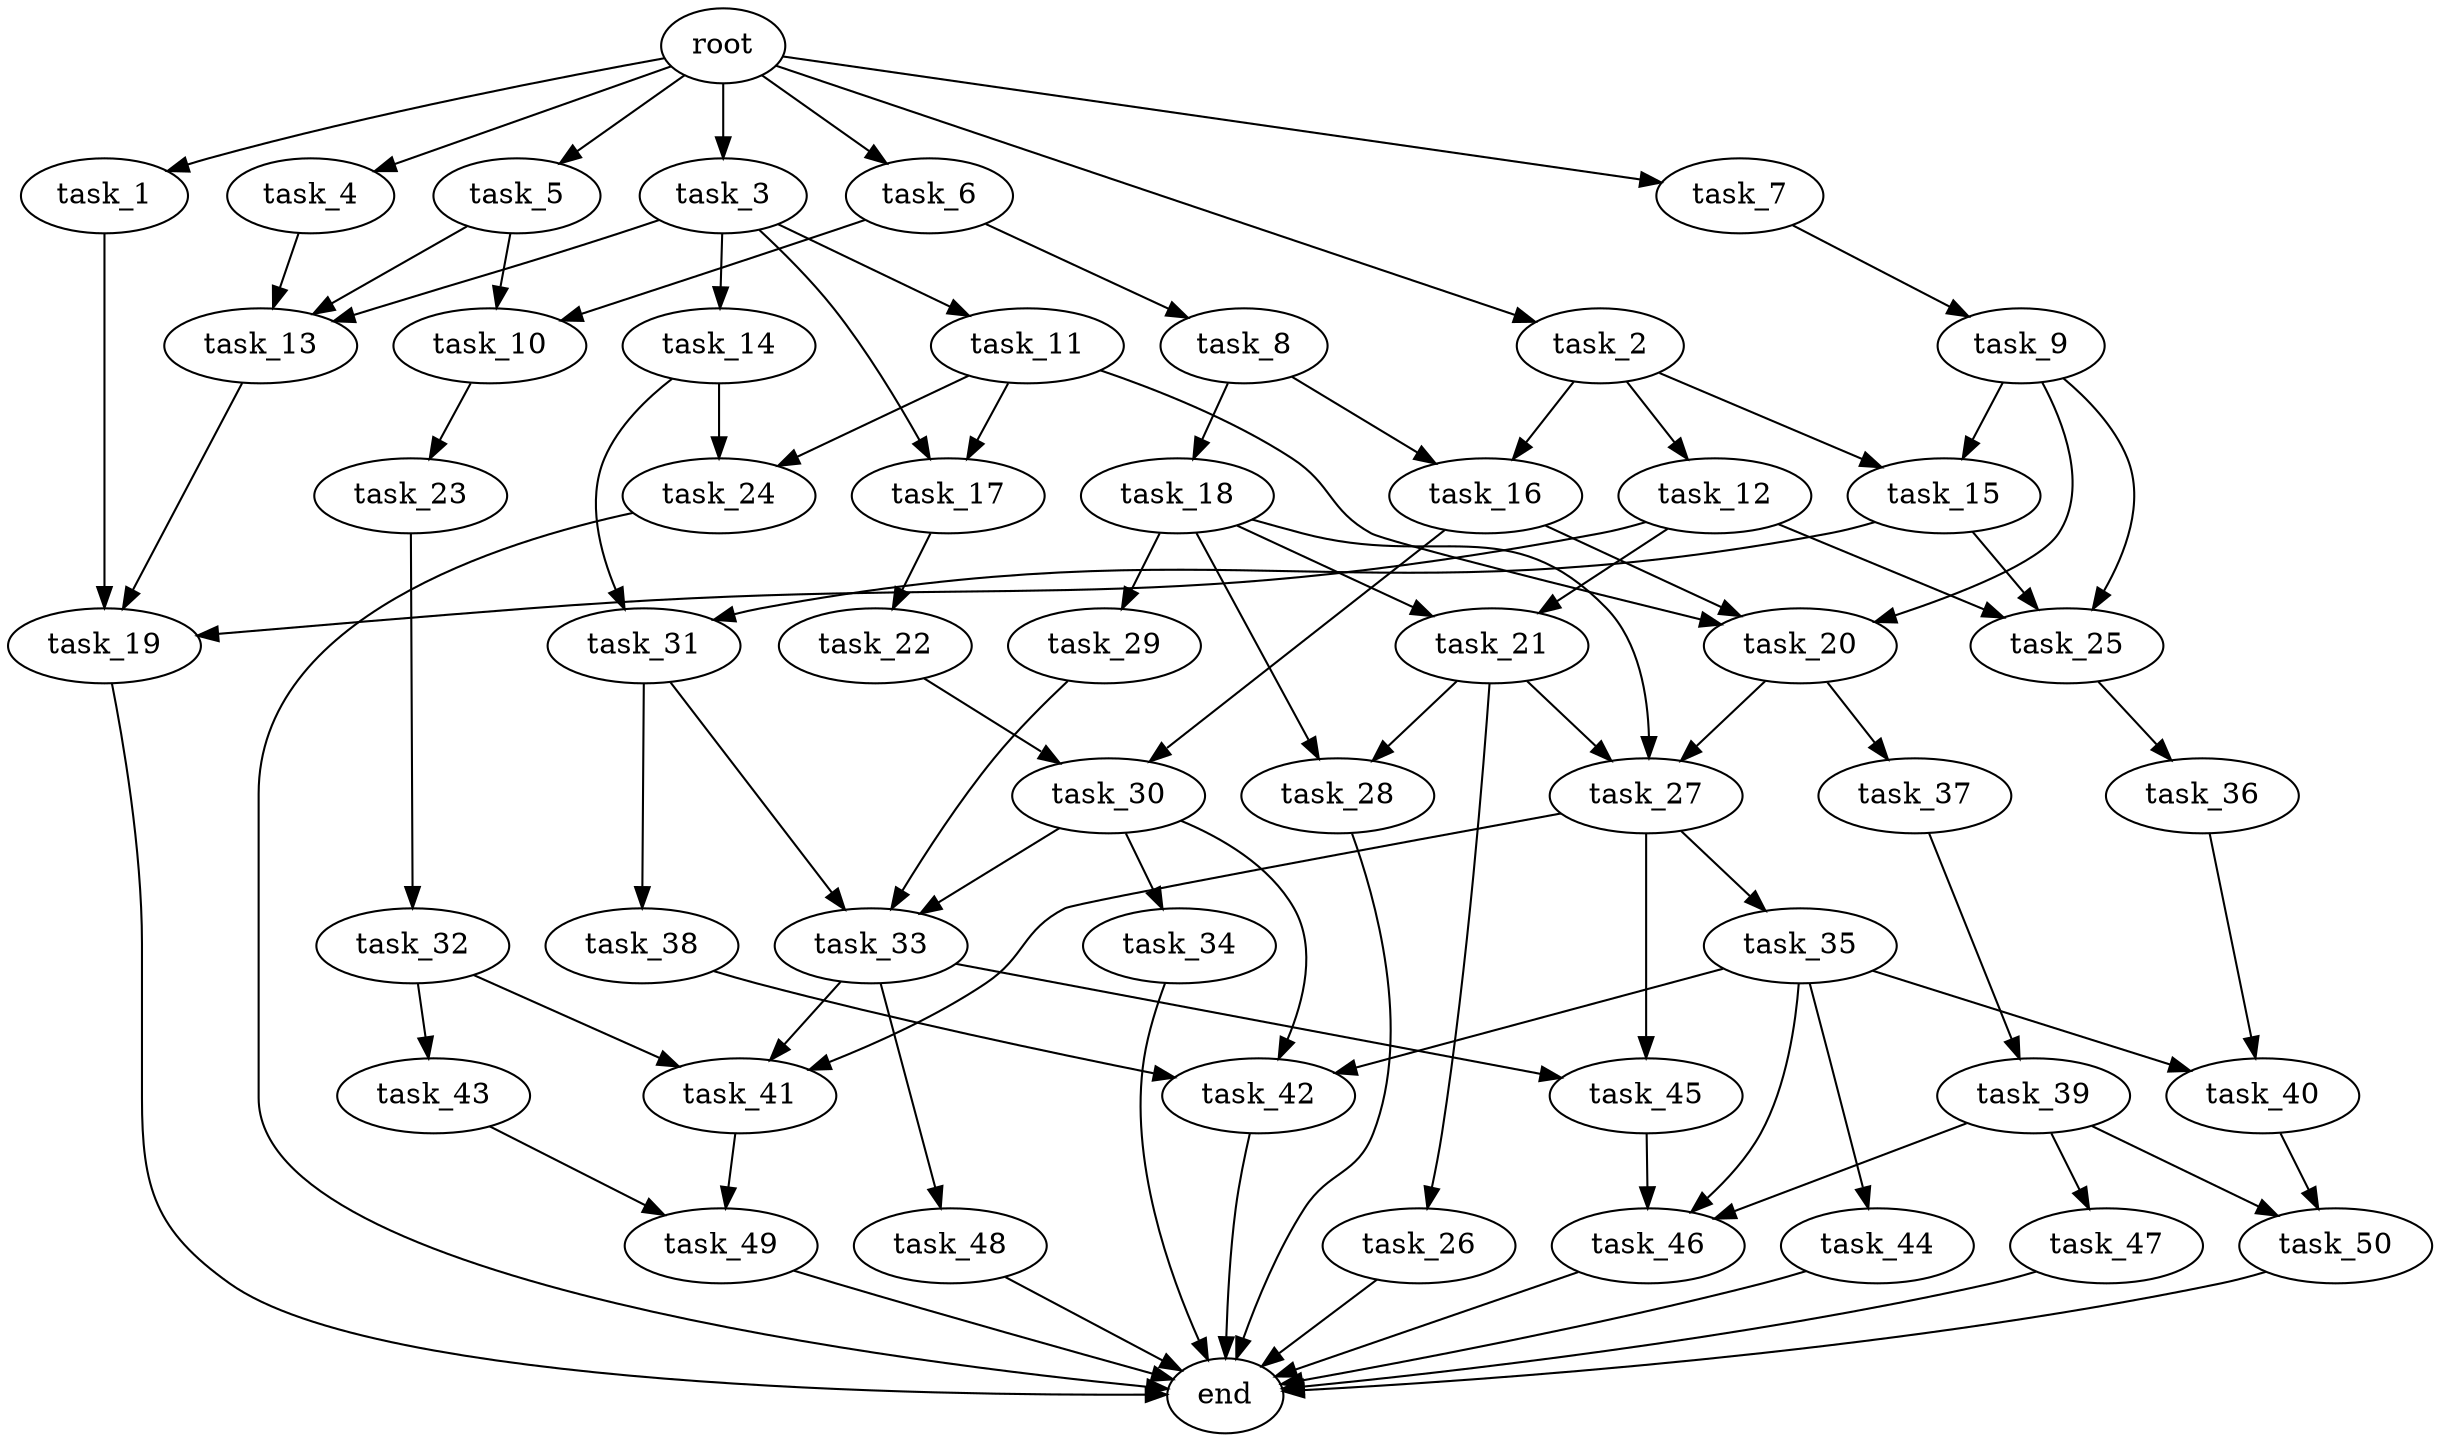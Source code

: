 digraph G {
  root [size="0.000000e+00"];
  task_1 [size="9.082510e+10"];
  task_2 [size="5.212554e+10"];
  task_3 [size="7.264726e+10"];
  task_4 [size="7.003879e+10"];
  task_5 [size="2.230094e+10"];
  task_6 [size="5.788894e+10"];
  task_7 [size="4.499232e+10"];
  task_8 [size="9.155112e+10"];
  task_9 [size="4.582075e+10"];
  task_10 [size="3.877365e+09"];
  task_11 [size="1.043507e+10"];
  task_12 [size="4.156275e+10"];
  task_13 [size="9.710689e+10"];
  task_14 [size="5.374833e+10"];
  task_15 [size="9.543449e+10"];
  task_16 [size="3.597491e+10"];
  task_17 [size="5.838229e+10"];
  task_18 [size="6.376680e+10"];
  task_19 [size="8.642405e+10"];
  task_20 [size="3.997909e+10"];
  task_21 [size="6.449590e+10"];
  task_22 [size="2.329234e+10"];
  task_23 [size="3.910351e+10"];
  task_24 [size="7.867921e+10"];
  task_25 [size="8.737662e+10"];
  task_26 [size="3.801756e+10"];
  task_27 [size="1.025819e+09"];
  task_28 [size="9.639132e+10"];
  task_29 [size="2.786096e+10"];
  task_30 [size="6.712361e+10"];
  task_31 [size="8.977871e+10"];
  task_32 [size="7.461533e+10"];
  task_33 [size="4.312912e+10"];
  task_34 [size="7.461362e+10"];
  task_35 [size="2.073084e+10"];
  task_36 [size="7.117043e+10"];
  task_37 [size="6.236373e+10"];
  task_38 [size="7.064605e+09"];
  task_39 [size="6.898147e+10"];
  task_40 [size="2.834951e+10"];
  task_41 [size="6.023274e+10"];
  task_42 [size="3.523141e+10"];
  task_43 [size="4.652984e+10"];
  task_44 [size="6.895028e+10"];
  task_45 [size="2.910452e+09"];
  task_46 [size="6.592695e+10"];
  task_47 [size="4.232983e+10"];
  task_48 [size="1.617647e+10"];
  task_49 [size="6.774225e+10"];
  task_50 [size="2.618442e+10"];
  end [size="0.000000e+00"];

  root -> task_1 [size="1.000000e-12"];
  root -> task_2 [size="1.000000e-12"];
  root -> task_3 [size="1.000000e-12"];
  root -> task_4 [size="1.000000e-12"];
  root -> task_5 [size="1.000000e-12"];
  root -> task_6 [size="1.000000e-12"];
  root -> task_7 [size="1.000000e-12"];
  task_1 -> task_19 [size="2.880802e+08"];
  task_2 -> task_12 [size="4.156275e+08"];
  task_2 -> task_15 [size="4.771725e+08"];
  task_2 -> task_16 [size="1.798746e+08"];
  task_3 -> task_11 [size="1.043507e+08"];
  task_3 -> task_13 [size="3.236896e+08"];
  task_3 -> task_14 [size="5.374833e+08"];
  task_3 -> task_17 [size="2.919115e+08"];
  task_4 -> task_13 [size="3.236896e+08"];
  task_5 -> task_10 [size="1.938682e+07"];
  task_5 -> task_13 [size="3.236896e+08"];
  task_6 -> task_8 [size="9.155112e+08"];
  task_6 -> task_10 [size="1.938682e+07"];
  task_7 -> task_9 [size="4.582075e+08"];
  task_8 -> task_16 [size="1.798746e+08"];
  task_8 -> task_18 [size="6.376680e+08"];
  task_9 -> task_15 [size="4.771725e+08"];
  task_9 -> task_20 [size="1.332636e+08"];
  task_9 -> task_25 [size="2.912554e+08"];
  task_10 -> task_23 [size="3.910351e+08"];
  task_11 -> task_17 [size="2.919115e+08"];
  task_11 -> task_20 [size="1.332636e+08"];
  task_11 -> task_24 [size="3.933961e+08"];
  task_12 -> task_19 [size="2.880802e+08"];
  task_12 -> task_21 [size="3.224795e+08"];
  task_12 -> task_25 [size="2.912554e+08"];
  task_13 -> task_19 [size="2.880802e+08"];
  task_14 -> task_24 [size="3.933961e+08"];
  task_14 -> task_31 [size="4.488935e+08"];
  task_15 -> task_25 [size="2.912554e+08"];
  task_15 -> task_31 [size="4.488935e+08"];
  task_16 -> task_20 [size="1.332636e+08"];
  task_16 -> task_30 [size="3.356180e+08"];
  task_17 -> task_22 [size="2.329234e+08"];
  task_18 -> task_21 [size="3.224795e+08"];
  task_18 -> task_27 [size="3.419396e+06"];
  task_18 -> task_28 [size="4.819566e+08"];
  task_18 -> task_29 [size="2.786096e+08"];
  task_19 -> end [size="1.000000e-12"];
  task_20 -> task_27 [size="3.419396e+06"];
  task_20 -> task_37 [size="6.236373e+08"];
  task_21 -> task_26 [size="3.801756e+08"];
  task_21 -> task_27 [size="3.419396e+06"];
  task_21 -> task_28 [size="4.819566e+08"];
  task_22 -> task_30 [size="3.356180e+08"];
  task_23 -> task_32 [size="7.461533e+08"];
  task_24 -> end [size="1.000000e-12"];
  task_25 -> task_36 [size="7.117043e+08"];
  task_26 -> end [size="1.000000e-12"];
  task_27 -> task_35 [size="2.073084e+08"];
  task_27 -> task_41 [size="2.007758e+08"];
  task_27 -> task_45 [size="1.455226e+07"];
  task_28 -> end [size="1.000000e-12"];
  task_29 -> task_33 [size="1.437637e+08"];
  task_30 -> task_33 [size="1.437637e+08"];
  task_30 -> task_34 [size="7.461362e+08"];
  task_30 -> task_42 [size="1.174380e+08"];
  task_31 -> task_33 [size="1.437637e+08"];
  task_31 -> task_38 [size="7.064605e+07"];
  task_32 -> task_41 [size="2.007758e+08"];
  task_32 -> task_43 [size="4.652984e+08"];
  task_33 -> task_41 [size="2.007758e+08"];
  task_33 -> task_45 [size="1.455226e+07"];
  task_33 -> task_48 [size="1.617647e+08"];
  task_34 -> end [size="1.000000e-12"];
  task_35 -> task_40 [size="1.417476e+08"];
  task_35 -> task_42 [size="1.174380e+08"];
  task_35 -> task_44 [size="6.895028e+08"];
  task_35 -> task_46 [size="2.197565e+08"];
  task_36 -> task_40 [size="1.417476e+08"];
  task_37 -> task_39 [size="6.898147e+08"];
  task_38 -> task_42 [size="1.174380e+08"];
  task_39 -> task_46 [size="2.197565e+08"];
  task_39 -> task_47 [size="4.232983e+08"];
  task_39 -> task_50 [size="1.309221e+08"];
  task_40 -> task_50 [size="1.309221e+08"];
  task_41 -> task_49 [size="3.387112e+08"];
  task_42 -> end [size="1.000000e-12"];
  task_43 -> task_49 [size="3.387112e+08"];
  task_44 -> end [size="1.000000e-12"];
  task_45 -> task_46 [size="2.197565e+08"];
  task_46 -> end [size="1.000000e-12"];
  task_47 -> end [size="1.000000e-12"];
  task_48 -> end [size="1.000000e-12"];
  task_49 -> end [size="1.000000e-12"];
  task_50 -> end [size="1.000000e-12"];
}
